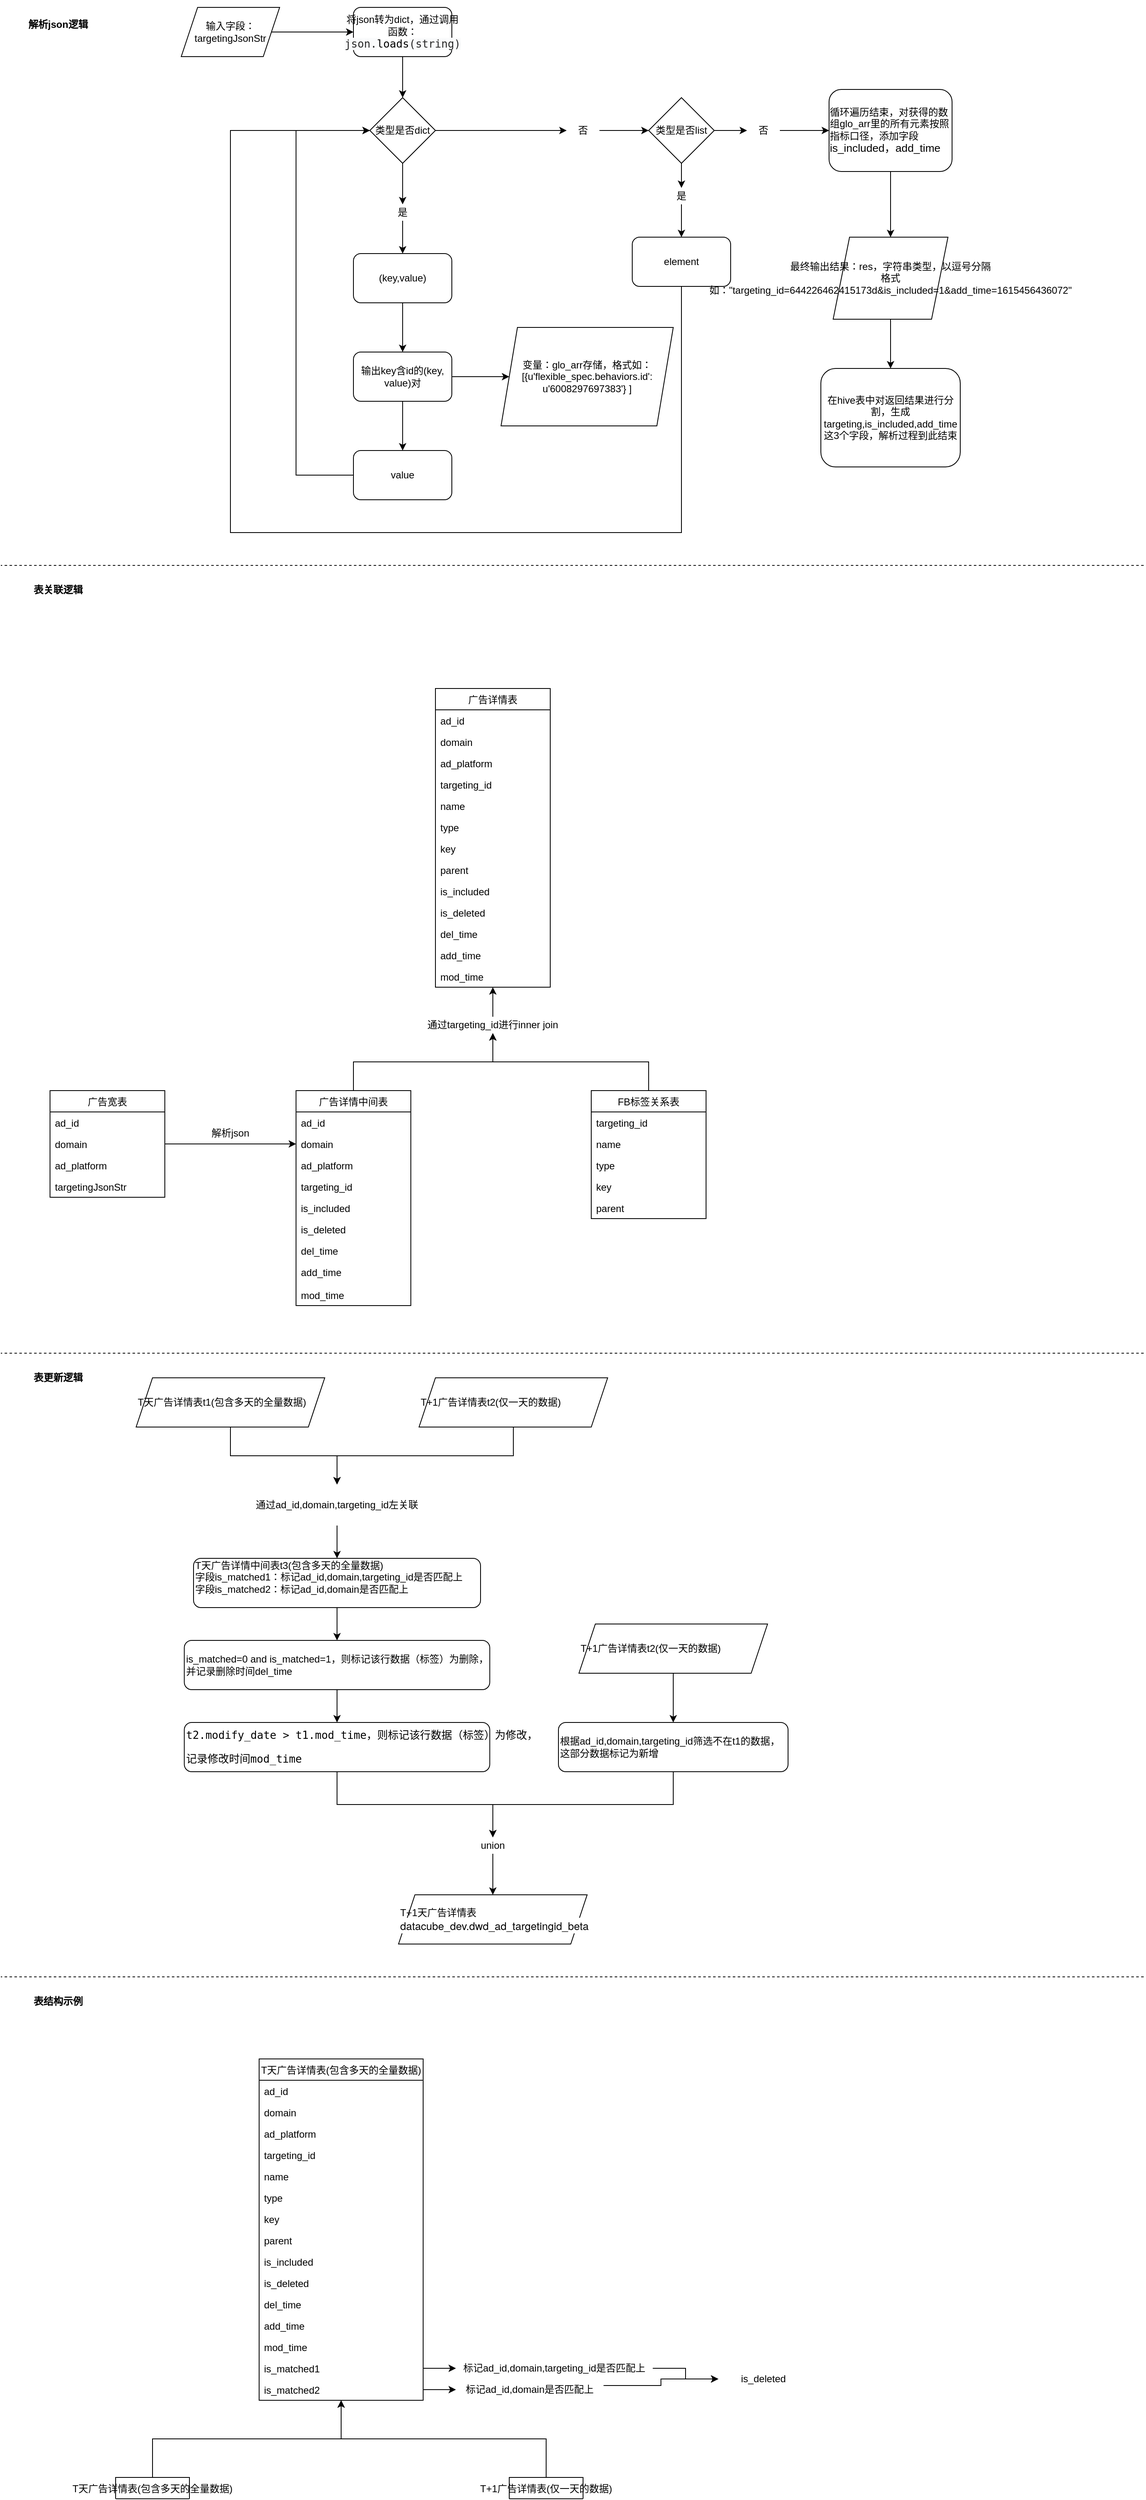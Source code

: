 <mxfile version="14.4.7" type="github">
  <diagram id="C5RBs43oDa-KdzZeNtuy" name="Page-1">
    <mxGraphModel dx="1246" dy="1846" grid="1" gridSize="10" guides="1" tooltips="1" connect="1" arrows="1" fold="1" page="1" pageScale="1" pageWidth="827" pageHeight="1169" math="0" shadow="0">
      <root>
        <mxCell id="WIyWlLk6GJQsqaUBKTNV-0" />
        <mxCell id="WIyWlLk6GJQsqaUBKTNV-1" parent="WIyWlLk6GJQsqaUBKTNV-0" />
        <mxCell id="LPrWs4KQahPL30yWFCac-6" value="广告宽表" style="swimlane;fontStyle=0;childLayout=stackLayout;horizontal=1;startSize=26;fillColor=none;horizontalStack=0;resizeParent=1;resizeParentMax=0;resizeLast=0;collapsible=1;marginBottom=0;" parent="WIyWlLk6GJQsqaUBKTNV-1" vertex="1">
          <mxGeometry x="60" y="160" width="140" height="130" as="geometry">
            <mxRectangle x="140" y="160" width="80" height="26" as="alternateBounds" />
          </mxGeometry>
        </mxCell>
        <mxCell id="LPrWs4KQahPL30yWFCac-7" value="ad_id" style="text;strokeColor=none;fillColor=none;align=left;verticalAlign=top;spacingLeft=4;spacingRight=4;overflow=hidden;rotatable=0;points=[[0,0.5],[1,0.5]];portConstraint=eastwest;" parent="LPrWs4KQahPL30yWFCac-6" vertex="1">
          <mxGeometry y="26" width="140" height="26" as="geometry" />
        </mxCell>
        <mxCell id="LPrWs4KQahPL30yWFCac-8" value="domain" style="text;strokeColor=none;fillColor=none;align=left;verticalAlign=top;spacingLeft=4;spacingRight=4;overflow=hidden;rotatable=0;points=[[0,0.5],[1,0.5]];portConstraint=eastwest;" parent="LPrWs4KQahPL30yWFCac-6" vertex="1">
          <mxGeometry y="52" width="140" height="26" as="geometry" />
        </mxCell>
        <mxCell id="LPrWs4KQahPL30yWFCac-9" value="ad_platform" style="text;strokeColor=none;fillColor=none;align=left;verticalAlign=top;spacingLeft=4;spacingRight=4;overflow=hidden;rotatable=0;points=[[0,0.5],[1,0.5]];portConstraint=eastwest;" parent="LPrWs4KQahPL30yWFCac-6" vertex="1">
          <mxGeometry y="78" width="140" height="26" as="geometry" />
        </mxCell>
        <mxCell id="LPrWs4KQahPL30yWFCac-15" value="targetingJsonStr" style="text;strokeColor=none;fillColor=none;align=left;verticalAlign=top;spacingLeft=4;spacingRight=4;overflow=hidden;rotatable=0;points=[[0,0.5],[1,0.5]];portConstraint=eastwest;" parent="LPrWs4KQahPL30yWFCac-6" vertex="1">
          <mxGeometry y="104" width="140" height="26" as="geometry" />
        </mxCell>
        <mxCell id="l9Pveb7Ex-dBYzOga9pf-4" style="edgeStyle=orthogonalEdgeStyle;rounded=0;orthogonalLoop=1;jettySize=auto;html=1;exitX=0.5;exitY=0;exitDx=0;exitDy=0;entryX=0.5;entryY=1;entryDx=0;entryDy=0;" edge="1" parent="WIyWlLk6GJQsqaUBKTNV-1" source="LPrWs4KQahPL30yWFCac-10" target="l9Pveb7Ex-dBYzOga9pf-0">
          <mxGeometry relative="1" as="geometry" />
        </mxCell>
        <mxCell id="LPrWs4KQahPL30yWFCac-10" value="FB标签关系表" style="swimlane;fontStyle=0;childLayout=stackLayout;horizontal=1;startSize=26;fillColor=none;horizontalStack=0;resizeParent=1;resizeParentMax=0;resizeLast=0;collapsible=1;marginBottom=0;" parent="WIyWlLk6GJQsqaUBKTNV-1" vertex="1">
          <mxGeometry x="720" y="160" width="140" height="156" as="geometry" />
        </mxCell>
        <mxCell id="LPrWs4KQahPL30yWFCac-76" value="targeting_id" style="text;strokeColor=none;fillColor=none;align=left;verticalAlign=top;spacingLeft=4;spacingRight=4;overflow=hidden;rotatable=0;points=[[0,0.5],[1,0.5]];portConstraint=eastwest;" parent="LPrWs4KQahPL30yWFCac-10" vertex="1">
          <mxGeometry y="26" width="140" height="26" as="geometry" />
        </mxCell>
        <mxCell id="LPrWs4KQahPL30yWFCac-77" value="name" style="text;strokeColor=none;fillColor=none;align=left;verticalAlign=top;spacingLeft=4;spacingRight=4;overflow=hidden;rotatable=0;points=[[0,0.5],[1,0.5]];portConstraint=eastwest;" parent="LPrWs4KQahPL30yWFCac-10" vertex="1">
          <mxGeometry y="52" width="140" height="26" as="geometry" />
        </mxCell>
        <mxCell id="LPrWs4KQahPL30yWFCac-78" value="type" style="text;strokeColor=none;fillColor=none;align=left;verticalAlign=top;spacingLeft=4;spacingRight=4;overflow=hidden;rotatable=0;points=[[0,0.5],[1,0.5]];portConstraint=eastwest;" parent="LPrWs4KQahPL30yWFCac-10" vertex="1">
          <mxGeometry y="78" width="140" height="26" as="geometry" />
        </mxCell>
        <mxCell id="LPrWs4KQahPL30yWFCac-79" value="key" style="text;strokeColor=none;fillColor=none;align=left;verticalAlign=top;spacingLeft=4;spacingRight=4;overflow=hidden;rotatable=0;points=[[0,0.5],[1,0.5]];portConstraint=eastwest;" parent="LPrWs4KQahPL30yWFCac-10" vertex="1">
          <mxGeometry y="104" width="140" height="26" as="geometry" />
        </mxCell>
        <mxCell id="LPrWs4KQahPL30yWFCac-80" value="parent" style="text;strokeColor=none;fillColor=none;align=left;verticalAlign=top;spacingLeft=4;spacingRight=4;overflow=hidden;rotatable=0;points=[[0,0.5],[1,0.5]];portConstraint=eastwest;" parent="LPrWs4KQahPL30yWFCac-10" vertex="1">
          <mxGeometry y="130" width="140" height="26" as="geometry" />
        </mxCell>
        <mxCell id="LPrWs4KQahPL30yWFCac-45" value="广告详情表" style="swimlane;fontStyle=0;childLayout=stackLayout;horizontal=1;startSize=26;fillColor=none;horizontalStack=0;resizeParent=1;resizeParentMax=0;resizeLast=0;collapsible=1;marginBottom=0;" parent="WIyWlLk6GJQsqaUBKTNV-1" vertex="1">
          <mxGeometry x="530" y="-330" width="140" height="364" as="geometry">
            <mxRectangle x="530" y="-330" width="90" height="26" as="alternateBounds" />
          </mxGeometry>
        </mxCell>
        <mxCell id="LPrWs4KQahPL30yWFCac-46" value="ad_id" style="text;strokeColor=none;fillColor=none;align=left;verticalAlign=top;spacingLeft=4;spacingRight=4;overflow=hidden;rotatable=0;points=[[0,0.5],[1,0.5]];portConstraint=eastwest;" parent="LPrWs4KQahPL30yWFCac-45" vertex="1">
          <mxGeometry y="26" width="140" height="26" as="geometry" />
        </mxCell>
        <mxCell id="LPrWs4KQahPL30yWFCac-47" value="domain" style="text;strokeColor=none;fillColor=none;align=left;verticalAlign=top;spacingLeft=4;spacingRight=4;overflow=hidden;rotatable=0;points=[[0,0.5],[1,0.5]];portConstraint=eastwest;" parent="LPrWs4KQahPL30yWFCac-45" vertex="1">
          <mxGeometry y="52" width="140" height="26" as="geometry" />
        </mxCell>
        <mxCell id="LPrWs4KQahPL30yWFCac-53" value="ad_platform" style="text;strokeColor=none;fillColor=none;align=left;verticalAlign=top;spacingLeft=4;spacingRight=4;overflow=hidden;rotatable=0;points=[[0,0.5],[1,0.5]];portConstraint=eastwest;" parent="LPrWs4KQahPL30yWFCac-45" vertex="1">
          <mxGeometry y="78" width="140" height="26" as="geometry" />
        </mxCell>
        <mxCell id="LPrWs4KQahPL30yWFCac-54" value="targeting_id" style="text;strokeColor=none;fillColor=none;align=left;verticalAlign=top;spacingLeft=4;spacingRight=4;overflow=hidden;rotatable=0;points=[[0,0.5],[1,0.5]];portConstraint=eastwest;" parent="LPrWs4KQahPL30yWFCac-45" vertex="1">
          <mxGeometry y="104" width="140" height="26" as="geometry" />
        </mxCell>
        <mxCell id="LPrWs4KQahPL30yWFCac-55" value="name" style="text;strokeColor=none;fillColor=none;align=left;verticalAlign=top;spacingLeft=4;spacingRight=4;overflow=hidden;rotatable=0;points=[[0,0.5],[1,0.5]];portConstraint=eastwest;" parent="LPrWs4KQahPL30yWFCac-45" vertex="1">
          <mxGeometry y="130" width="140" height="26" as="geometry" />
        </mxCell>
        <mxCell id="LPrWs4KQahPL30yWFCac-48" value="type" style="text;strokeColor=none;fillColor=none;align=left;verticalAlign=top;spacingLeft=4;spacingRight=4;overflow=hidden;rotatable=0;points=[[0,0.5],[1,0.5]];portConstraint=eastwest;" parent="LPrWs4KQahPL30yWFCac-45" vertex="1">
          <mxGeometry y="156" width="140" height="26" as="geometry" />
        </mxCell>
        <mxCell id="LPrWs4KQahPL30yWFCac-57" value="key" style="text;strokeColor=none;fillColor=none;align=left;verticalAlign=top;spacingLeft=4;spacingRight=4;overflow=hidden;rotatable=0;points=[[0,0.5],[1,0.5]];portConstraint=eastwest;" parent="LPrWs4KQahPL30yWFCac-45" vertex="1">
          <mxGeometry y="182" width="140" height="26" as="geometry" />
        </mxCell>
        <mxCell id="LPrWs4KQahPL30yWFCac-56" value="parent" style="text;strokeColor=none;fillColor=none;align=left;verticalAlign=top;spacingLeft=4;spacingRight=4;overflow=hidden;rotatable=0;points=[[0,0.5],[1,0.5]];portConstraint=eastwest;" parent="LPrWs4KQahPL30yWFCac-45" vertex="1">
          <mxGeometry y="208" width="140" height="26" as="geometry" />
        </mxCell>
        <mxCell id="LPrWs4KQahPL30yWFCac-59" value="is_included" style="text;strokeColor=none;fillColor=none;align=left;verticalAlign=top;spacingLeft=4;spacingRight=4;overflow=hidden;rotatable=0;points=[[0,0.5],[1,0.5]];portConstraint=eastwest;" parent="LPrWs4KQahPL30yWFCac-45" vertex="1">
          <mxGeometry y="234" width="140" height="26" as="geometry" />
        </mxCell>
        <mxCell id="LPrWs4KQahPL30yWFCac-60" value="is_deleted" style="text;strokeColor=none;fillColor=none;align=left;verticalAlign=top;spacingLeft=4;spacingRight=4;overflow=hidden;rotatable=0;points=[[0,0.5],[1,0.5]];portConstraint=eastwest;" parent="LPrWs4KQahPL30yWFCac-45" vertex="1">
          <mxGeometry y="260" width="140" height="26" as="geometry" />
        </mxCell>
        <mxCell id="a3YdcTPkcFGG4K9MsBIl-57" value="del_time" style="text;strokeColor=none;fillColor=none;align=left;verticalAlign=top;spacingLeft=4;spacingRight=4;overflow=hidden;rotatable=0;points=[[0,0.5],[1,0.5]];portConstraint=eastwest;fontColor=#000000;html=0;" parent="LPrWs4KQahPL30yWFCac-45" vertex="1">
          <mxGeometry y="286" width="140" height="26" as="geometry" />
        </mxCell>
        <mxCell id="LPrWs4KQahPL30yWFCac-58" value="add_time" style="text;strokeColor=none;fillColor=none;align=left;verticalAlign=top;spacingLeft=4;spacingRight=4;overflow=hidden;rotatable=0;points=[[0,0.5],[1,0.5]];portConstraint=eastwest;" parent="LPrWs4KQahPL30yWFCac-45" vertex="1">
          <mxGeometry y="312" width="140" height="26" as="geometry" />
        </mxCell>
        <mxCell id="LPrWs4KQahPL30yWFCac-61" value="mod_time" style="text;strokeColor=none;fillColor=none;align=left;verticalAlign=top;spacingLeft=4;spacingRight=4;overflow=hidden;rotatable=0;points=[[0,0.5],[1,0.5]];portConstraint=eastwest;" parent="LPrWs4KQahPL30yWFCac-45" vertex="1">
          <mxGeometry y="338" width="140" height="26" as="geometry" />
        </mxCell>
        <mxCell id="l9Pveb7Ex-dBYzOga9pf-1" style="edgeStyle=orthogonalEdgeStyle;rounded=0;orthogonalLoop=1;jettySize=auto;html=1;exitX=0.5;exitY=0;exitDx=0;exitDy=0;" edge="1" parent="WIyWlLk6GJQsqaUBKTNV-1" source="LPrWs4KQahPL30yWFCac-68" target="l9Pveb7Ex-dBYzOga9pf-0">
          <mxGeometry relative="1" as="geometry" />
        </mxCell>
        <mxCell id="LPrWs4KQahPL30yWFCac-68" value="广告详情中间表" style="swimlane;fontStyle=0;childLayout=stackLayout;horizontal=1;startSize=26;fillColor=none;horizontalStack=0;resizeParent=1;resizeParentMax=0;resizeLast=0;collapsible=1;marginBottom=0;" parent="WIyWlLk6GJQsqaUBKTNV-1" vertex="1">
          <mxGeometry x="360" y="160" width="140" height="262" as="geometry">
            <mxRectangle x="140" y="160" width="80" height="26" as="alternateBounds" />
          </mxGeometry>
        </mxCell>
        <mxCell id="LPrWs4KQahPL30yWFCac-69" value="ad_id" style="text;strokeColor=none;fillColor=none;align=left;verticalAlign=top;spacingLeft=4;spacingRight=4;overflow=hidden;rotatable=0;points=[[0,0.5],[1,0.5]];portConstraint=eastwest;" parent="LPrWs4KQahPL30yWFCac-68" vertex="1">
          <mxGeometry y="26" width="140" height="26" as="geometry" />
        </mxCell>
        <mxCell id="LPrWs4KQahPL30yWFCac-70" value="domain" style="text;strokeColor=none;fillColor=none;align=left;verticalAlign=top;spacingLeft=4;spacingRight=4;overflow=hidden;rotatable=0;points=[[0,0.5],[1,0.5]];portConstraint=eastwest;" parent="LPrWs4KQahPL30yWFCac-68" vertex="1">
          <mxGeometry y="52" width="140" height="26" as="geometry" />
        </mxCell>
        <mxCell id="LPrWs4KQahPL30yWFCac-71" value="ad_platform" style="text;strokeColor=none;fillColor=none;align=left;verticalAlign=top;spacingLeft=4;spacingRight=4;overflow=hidden;rotatable=0;points=[[0,0.5],[1,0.5]];portConstraint=eastwest;" parent="LPrWs4KQahPL30yWFCac-68" vertex="1">
          <mxGeometry y="78" width="140" height="26" as="geometry" />
        </mxCell>
        <mxCell id="LPrWs4KQahPL30yWFCac-72" value="targeting_id" style="text;strokeColor=none;fillColor=none;align=left;verticalAlign=top;spacingLeft=4;spacingRight=4;overflow=hidden;rotatable=0;points=[[0,0.5],[1,0.5]];portConstraint=eastwest;" parent="LPrWs4KQahPL30yWFCac-68" vertex="1">
          <mxGeometry y="104" width="140" height="26" as="geometry" />
        </mxCell>
        <mxCell id="LPrWs4KQahPL30yWFCac-73" value="is_included" style="text;strokeColor=none;fillColor=none;align=left;verticalAlign=top;spacingLeft=4;spacingRight=4;overflow=hidden;rotatable=0;points=[[0,0.5],[1,0.5]];portConstraint=eastwest;" parent="LPrWs4KQahPL30yWFCac-68" vertex="1">
          <mxGeometry y="130" width="140" height="26" as="geometry" />
        </mxCell>
        <mxCell id="LPrWs4KQahPL30yWFCac-82" value="is_deleted" style="text;strokeColor=none;fillColor=none;align=left;verticalAlign=top;spacingLeft=4;spacingRight=4;overflow=hidden;rotatable=0;points=[[0,0.5],[1,0.5]];portConstraint=eastwest;" parent="LPrWs4KQahPL30yWFCac-68" vertex="1">
          <mxGeometry y="156" width="140" height="26" as="geometry" />
        </mxCell>
        <mxCell id="a3YdcTPkcFGG4K9MsBIl-58" value="del_time" style="text;strokeColor=none;fillColor=none;align=left;verticalAlign=top;spacingLeft=4;spacingRight=4;overflow=hidden;rotatable=0;points=[[0,0.5],[1,0.5]];portConstraint=eastwest;fontColor=#000000;html=0;" parent="LPrWs4KQahPL30yWFCac-68" vertex="1">
          <mxGeometry y="182" width="140" height="26" as="geometry" />
        </mxCell>
        <mxCell id="LPrWs4KQahPL30yWFCac-83" value="add_time" style="text;strokeColor=none;fillColor=none;align=left;verticalAlign=top;spacingLeft=4;spacingRight=4;overflow=hidden;rotatable=0;points=[[0,0.5],[1,0.5]];portConstraint=eastwest;" parent="LPrWs4KQahPL30yWFCac-68" vertex="1">
          <mxGeometry y="208" width="140" height="28" as="geometry" />
        </mxCell>
        <mxCell id="LPrWs4KQahPL30yWFCac-84" value="mod_time" style="text;strokeColor=none;fillColor=none;align=left;verticalAlign=top;spacingLeft=4;spacingRight=4;overflow=hidden;rotatable=0;points=[[0,0.5],[1,0.5]];portConstraint=eastwest;" parent="LPrWs4KQahPL30yWFCac-68" vertex="1">
          <mxGeometry y="236" width="140" height="26" as="geometry" />
        </mxCell>
        <mxCell id="LPrWs4KQahPL30yWFCac-74" style="edgeStyle=orthogonalEdgeStyle;rounded=0;orthogonalLoop=1;jettySize=auto;html=1;exitX=1;exitY=0.5;exitDx=0;exitDy=0;entryX=0;entryY=0.5;entryDx=0;entryDy=0;endArrow=classic;endFill=1;strokeColor=#000000;" parent="WIyWlLk6GJQsqaUBKTNV-1" source="LPrWs4KQahPL30yWFCac-8" target="LPrWs4KQahPL30yWFCac-70" edge="1">
          <mxGeometry relative="1" as="geometry" />
        </mxCell>
        <mxCell id="LPrWs4KQahPL30yWFCac-75" value="解析json" style="text;html=1;strokeColor=none;fillColor=none;align=center;verticalAlign=middle;whiteSpace=wrap;rounded=0;" parent="WIyWlLk6GJQsqaUBKTNV-1" vertex="1">
          <mxGeometry x="250" y="202" width="60" height="20" as="geometry" />
        </mxCell>
        <mxCell id="a3YdcTPkcFGG4K9MsBIl-4" style="edgeStyle=orthogonalEdgeStyle;rounded=0;orthogonalLoop=1;jettySize=auto;html=1;exitX=0.5;exitY=1;exitDx=0;exitDy=0;entryX=0.5;entryY=0;entryDx=0;entryDy=0;endArrow=classic;endFill=1;strokeColor=#000000;" parent="WIyWlLk6GJQsqaUBKTNV-1" source="a3YdcTPkcFGG4K9MsBIl-0" target="a3YdcTPkcFGG4K9MsBIl-1" edge="1">
          <mxGeometry relative="1" as="geometry" />
        </mxCell>
        <mxCell id="a3YdcTPkcFGG4K9MsBIl-0" value="将json转为dict，通过调用函数：&lt;span style=&quot;background-color: rgb(250 , 251 , 252) ; color: rgb(38 , 38 , 38) ; font-family: &amp;#34;jetbrains mono&amp;#34; , monospace ; font-size: 9.8pt&quot;&gt;json.&lt;/span&gt;&lt;span style=&quot;font-family: &amp;#34;jetbrains mono&amp;#34; , monospace ; font-size: 9.8pt&quot;&gt;loads&lt;/span&gt;&lt;span style=&quot;background-color: rgb(250 , 251 , 252) ; color: rgb(38 , 38 , 38) ; font-family: &amp;#34;jetbrains mono&amp;#34; , monospace ; font-size: 9.8pt&quot;&gt;(string)&lt;/span&gt;" style="rounded=1;whiteSpace=wrap;html=1;" parent="WIyWlLk6GJQsqaUBKTNV-1" vertex="1">
          <mxGeometry x="430" y="-1160" width="120" height="60" as="geometry" />
        </mxCell>
        <mxCell id="a3YdcTPkcFGG4K9MsBIl-5" style="edgeStyle=orthogonalEdgeStyle;rounded=0;orthogonalLoop=1;jettySize=auto;html=1;exitX=0.5;exitY=1;exitDx=0;exitDy=0;endArrow=classic;endFill=1;strokeColor=#000000;" parent="WIyWlLk6GJQsqaUBKTNV-1" source="a3YdcTPkcFGG4K9MsBIl-35" target="a3YdcTPkcFGG4K9MsBIl-2" edge="1">
          <mxGeometry relative="1" as="geometry" />
        </mxCell>
        <object label="" 否="" id="a3YdcTPkcFGG4K9MsBIl-12">
          <mxCell style="edgeStyle=orthogonalEdgeStyle;rounded=0;orthogonalLoop=1;jettySize=auto;html=1;exitX=1;exitY=0.5;exitDx=0;exitDy=0;entryX=0;entryY=0.5;entryDx=0;entryDy=0;endArrow=classic;endFill=1;strokeColor=#000000;" parent="WIyWlLk6GJQsqaUBKTNV-1" source="a3YdcTPkcFGG4K9MsBIl-24" target="a3YdcTPkcFGG4K9MsBIl-11" edge="1">
            <mxGeometry relative="1" as="geometry" />
          </mxCell>
        </object>
        <mxCell id="a3YdcTPkcFGG4K9MsBIl-1" value="类型是否dict" style="rhombus;whiteSpace=wrap;html=1;" parent="WIyWlLk6GJQsqaUBKTNV-1" vertex="1">
          <mxGeometry x="450" y="-1050" width="80" height="80" as="geometry" />
        </mxCell>
        <mxCell id="a3YdcTPkcFGG4K9MsBIl-28" style="edgeStyle=orthogonalEdgeStyle;rounded=0;orthogonalLoop=1;jettySize=auto;html=1;exitX=0.5;exitY=1;exitDx=0;exitDy=0;entryX=0.5;entryY=0;entryDx=0;entryDy=0;endArrow=classic;endFill=1;strokeColor=#000000;" parent="WIyWlLk6GJQsqaUBKTNV-1" source="a3YdcTPkcFGG4K9MsBIl-2" target="a3YdcTPkcFGG4K9MsBIl-21" edge="1">
          <mxGeometry relative="1" as="geometry" />
        </mxCell>
        <mxCell id="a3YdcTPkcFGG4K9MsBIl-2" value="(key,value)" style="rounded=1;whiteSpace=wrap;html=1;" parent="WIyWlLk6GJQsqaUBKTNV-1" vertex="1">
          <mxGeometry x="430" y="-860" width="120" height="60" as="geometry" />
        </mxCell>
        <mxCell id="a3YdcTPkcFGG4K9MsBIl-14" style="edgeStyle=orthogonalEdgeStyle;rounded=0;orthogonalLoop=1;jettySize=auto;html=1;exitX=0.5;exitY=1;exitDx=0;exitDy=0;entryX=0.5;entryY=0;entryDx=0;entryDy=0;endArrow=classic;endFill=1;strokeColor=#000000;" parent="WIyWlLk6GJQsqaUBKTNV-1" source="a3YdcTPkcFGG4K9MsBIl-38" target="a3YdcTPkcFGG4K9MsBIl-13" edge="1">
          <mxGeometry relative="1" as="geometry" />
        </mxCell>
        <mxCell id="a3YdcTPkcFGG4K9MsBIl-33" style="edgeStyle=orthogonalEdgeStyle;rounded=0;orthogonalLoop=1;jettySize=auto;html=1;exitX=1;exitY=0.5;exitDx=0;exitDy=0;endArrow=classic;endFill=1;strokeColor=#000000;entryX=0;entryY=0.5;entryDx=0;entryDy=0;" parent="WIyWlLk6GJQsqaUBKTNV-1" source="a3YdcTPkcFGG4K9MsBIl-41" target="a3YdcTPkcFGG4K9MsBIl-34" edge="1">
          <mxGeometry relative="1" as="geometry">
            <mxPoint x="980" y="-1010" as="targetPoint" />
          </mxGeometry>
        </mxCell>
        <mxCell id="a3YdcTPkcFGG4K9MsBIl-11" value="类型是否list" style="rhombus;whiteSpace=wrap;html=1;" parent="WIyWlLk6GJQsqaUBKTNV-1" vertex="1">
          <mxGeometry x="790" y="-1050" width="80" height="80" as="geometry" />
        </mxCell>
        <mxCell id="a3YdcTPkcFGG4K9MsBIl-40" style="edgeStyle=orthogonalEdgeStyle;rounded=0;orthogonalLoop=1;jettySize=auto;html=1;exitX=0.5;exitY=1;exitDx=0;exitDy=0;entryX=0;entryY=0.5;entryDx=0;entryDy=0;endArrow=classic;endFill=1;strokeColor=#000000;" parent="WIyWlLk6GJQsqaUBKTNV-1" source="a3YdcTPkcFGG4K9MsBIl-13" target="a3YdcTPkcFGG4K9MsBIl-1" edge="1">
          <mxGeometry relative="1" as="geometry">
            <Array as="points">
              <mxPoint x="830" y="-520" />
              <mxPoint x="280" y="-520" />
              <mxPoint x="280" y="-1010" />
            </Array>
          </mxGeometry>
        </mxCell>
        <mxCell id="a3YdcTPkcFGG4K9MsBIl-13" value="element" style="rounded=1;whiteSpace=wrap;html=1;" parent="WIyWlLk6GJQsqaUBKTNV-1" vertex="1">
          <mxGeometry x="770" y="-880" width="120" height="60" as="geometry" />
        </mxCell>
        <mxCell id="a3YdcTPkcFGG4K9MsBIl-31" style="edgeStyle=orthogonalEdgeStyle;rounded=0;orthogonalLoop=1;jettySize=auto;html=1;exitX=0.5;exitY=1;exitDx=0;exitDy=0;entryX=0.5;entryY=0;entryDx=0;entryDy=0;endArrow=classic;endFill=1;strokeColor=#000000;" parent="WIyWlLk6GJQsqaUBKTNV-1" source="a3YdcTPkcFGG4K9MsBIl-21" target="a3YdcTPkcFGG4K9MsBIl-29" edge="1">
          <mxGeometry relative="1" as="geometry" />
        </mxCell>
        <mxCell id="a3YdcTPkcFGG4K9MsBIl-46" style="edgeStyle=orthogonalEdgeStyle;rounded=0;orthogonalLoop=1;jettySize=auto;html=1;entryX=0;entryY=0.5;entryDx=0;entryDy=0;endArrow=classic;endFill=1;strokeColor=#000000;" parent="WIyWlLk6GJQsqaUBKTNV-1" source="a3YdcTPkcFGG4K9MsBIl-21" target="a3YdcTPkcFGG4K9MsBIl-45" edge="1">
          <mxGeometry relative="1" as="geometry" />
        </mxCell>
        <mxCell id="a3YdcTPkcFGG4K9MsBIl-21" value="输出key含id的(key, value)对" style="rounded=1;whiteSpace=wrap;html=1;" parent="WIyWlLk6GJQsqaUBKTNV-1" vertex="1">
          <mxGeometry x="430" y="-740" width="120" height="60" as="geometry" />
        </mxCell>
        <mxCell id="a3YdcTPkcFGG4K9MsBIl-24" value="否" style="text;html=1;strokeColor=none;fillColor=none;align=center;verticalAlign=middle;whiteSpace=wrap;rounded=0;" parent="WIyWlLk6GJQsqaUBKTNV-1" vertex="1">
          <mxGeometry x="690" y="-1020" width="40" height="20" as="geometry" />
        </mxCell>
        <object label="" 否="" id="a3YdcTPkcFGG4K9MsBIl-25">
          <mxCell style="edgeStyle=orthogonalEdgeStyle;rounded=0;orthogonalLoop=1;jettySize=auto;html=1;exitX=1;exitY=0.5;exitDx=0;exitDy=0;entryX=0;entryY=0.5;entryDx=0;entryDy=0;endArrow=classic;endFill=1;strokeColor=#000000;" parent="WIyWlLk6GJQsqaUBKTNV-1" source="a3YdcTPkcFGG4K9MsBIl-1" target="a3YdcTPkcFGG4K9MsBIl-24" edge="1">
            <mxGeometry relative="1" as="geometry">
              <mxPoint x="630" y="-1010" as="sourcePoint" />
              <mxPoint x="730" y="-1010" as="targetPoint" />
            </mxGeometry>
          </mxCell>
        </object>
        <mxCell id="a3YdcTPkcFGG4K9MsBIl-32" style="edgeStyle=orthogonalEdgeStyle;rounded=0;orthogonalLoop=1;jettySize=auto;html=1;exitX=0;exitY=0.5;exitDx=0;exitDy=0;entryX=0;entryY=0.5;entryDx=0;entryDy=0;endArrow=classic;endFill=1;strokeColor=#000000;" parent="WIyWlLk6GJQsqaUBKTNV-1" source="a3YdcTPkcFGG4K9MsBIl-29" target="a3YdcTPkcFGG4K9MsBIl-1" edge="1">
          <mxGeometry relative="1" as="geometry">
            <Array as="points">
              <mxPoint x="360" y="-590" />
              <mxPoint x="360" y="-1010" />
            </Array>
          </mxGeometry>
        </mxCell>
        <mxCell id="a3YdcTPkcFGG4K9MsBIl-29" value="value" style="rounded=1;whiteSpace=wrap;html=1;" parent="WIyWlLk6GJQsqaUBKTNV-1" vertex="1">
          <mxGeometry x="430" y="-620" width="120" height="60" as="geometry" />
        </mxCell>
        <mxCell id="a3YdcTPkcFGG4K9MsBIl-48" style="edgeStyle=orthogonalEdgeStyle;rounded=0;orthogonalLoop=1;jettySize=auto;html=1;exitX=0.5;exitY=1;exitDx=0;exitDy=0;entryX=0.5;entryY=0;entryDx=0;entryDy=0;endArrow=classic;endFill=1;strokeColor=#000000;" parent="WIyWlLk6GJQsqaUBKTNV-1" source="a3YdcTPkcFGG4K9MsBIl-34" target="a3YdcTPkcFGG4K9MsBIl-47" edge="1">
          <mxGeometry relative="1" as="geometry" />
        </mxCell>
        <mxCell id="a3YdcTPkcFGG4K9MsBIl-34" value="&lt;div style=&quot;text-align: left&quot;&gt;&lt;span&gt;循环遍历结束，对获得的数组glo_arr里的所有元素按照指标口径，添加字段&lt;/span&gt;&lt;font face=&quot;arial&quot;&gt;&lt;span style=&quot;font-size: 13.333px ; background-color: rgb(255 , 255 , 255)&quot;&gt;is_included，add_time&lt;/span&gt;&lt;/font&gt;&lt;/div&gt;" style="rounded=1;whiteSpace=wrap;html=1;" parent="WIyWlLk6GJQsqaUBKTNV-1" vertex="1">
          <mxGeometry x="1010" y="-1060" width="150" height="100" as="geometry" />
        </mxCell>
        <mxCell id="a3YdcTPkcFGG4K9MsBIl-35" value="是" style="text;html=1;strokeColor=none;fillColor=none;align=center;verticalAlign=middle;whiteSpace=wrap;rounded=0;" parent="WIyWlLk6GJQsqaUBKTNV-1" vertex="1">
          <mxGeometry x="470" y="-920" width="40" height="20" as="geometry" />
        </mxCell>
        <mxCell id="a3YdcTPkcFGG4K9MsBIl-36" style="edgeStyle=orthogonalEdgeStyle;rounded=0;orthogonalLoop=1;jettySize=auto;html=1;exitX=0.5;exitY=1;exitDx=0;exitDy=0;endArrow=classic;endFill=1;strokeColor=#000000;" parent="WIyWlLk6GJQsqaUBKTNV-1" source="a3YdcTPkcFGG4K9MsBIl-1" target="a3YdcTPkcFGG4K9MsBIl-35" edge="1">
          <mxGeometry relative="1" as="geometry">
            <mxPoint x="490" y="-950" as="sourcePoint" />
            <mxPoint x="490" y="-900" as="targetPoint" />
          </mxGeometry>
        </mxCell>
        <mxCell id="a3YdcTPkcFGG4K9MsBIl-38" value="是" style="text;html=1;strokeColor=none;fillColor=none;align=center;verticalAlign=middle;whiteSpace=wrap;rounded=0;" parent="WIyWlLk6GJQsqaUBKTNV-1" vertex="1">
          <mxGeometry x="810" y="-940" width="40" height="20" as="geometry" />
        </mxCell>
        <mxCell id="a3YdcTPkcFGG4K9MsBIl-39" style="edgeStyle=orthogonalEdgeStyle;rounded=0;orthogonalLoop=1;jettySize=auto;html=1;exitX=0.5;exitY=1;exitDx=0;exitDy=0;entryX=0.5;entryY=0;entryDx=0;entryDy=0;endArrow=classic;endFill=1;strokeColor=#000000;" parent="WIyWlLk6GJQsqaUBKTNV-1" source="a3YdcTPkcFGG4K9MsBIl-11" target="a3YdcTPkcFGG4K9MsBIl-38" edge="1">
          <mxGeometry relative="1" as="geometry">
            <mxPoint x="830" y="-970" as="sourcePoint" />
            <mxPoint x="830" y="-880" as="targetPoint" />
          </mxGeometry>
        </mxCell>
        <mxCell id="a3YdcTPkcFGG4K9MsBIl-41" value="否" style="text;html=1;strokeColor=none;fillColor=none;align=center;verticalAlign=middle;whiteSpace=wrap;rounded=0;" parent="WIyWlLk6GJQsqaUBKTNV-1" vertex="1">
          <mxGeometry x="910" y="-1020" width="40" height="20" as="geometry" />
        </mxCell>
        <mxCell id="a3YdcTPkcFGG4K9MsBIl-42" style="edgeStyle=orthogonalEdgeStyle;rounded=0;orthogonalLoop=1;jettySize=auto;html=1;exitX=1;exitY=0.5;exitDx=0;exitDy=0;endArrow=classic;endFill=1;strokeColor=#000000;" parent="WIyWlLk6GJQsqaUBKTNV-1" source="a3YdcTPkcFGG4K9MsBIl-11" target="a3YdcTPkcFGG4K9MsBIl-41" edge="1">
          <mxGeometry relative="1" as="geometry">
            <mxPoint x="980" y="-1010" as="targetPoint" />
            <mxPoint x="870" y="-1010" as="sourcePoint" />
          </mxGeometry>
        </mxCell>
        <mxCell id="a3YdcTPkcFGG4K9MsBIl-49" style="edgeStyle=orthogonalEdgeStyle;rounded=0;orthogonalLoop=1;jettySize=auto;html=1;exitX=1;exitY=0.5;exitDx=0;exitDy=0;endArrow=classic;endFill=1;strokeColor=#000000;" parent="WIyWlLk6GJQsqaUBKTNV-1" source="a3YdcTPkcFGG4K9MsBIl-43" target="a3YdcTPkcFGG4K9MsBIl-0" edge="1">
          <mxGeometry relative="1" as="geometry" />
        </mxCell>
        <mxCell id="a3YdcTPkcFGG4K9MsBIl-43" value="输入字段：&lt;span style=&quot;text-align: left&quot;&gt;targetingJsonStr&lt;/span&gt;" style="shape=parallelogram;perimeter=parallelogramPerimeter;whiteSpace=wrap;html=1;fixedSize=1;" parent="WIyWlLk6GJQsqaUBKTNV-1" vertex="1">
          <mxGeometry x="220" y="-1160" width="120" height="60" as="geometry" />
        </mxCell>
        <mxCell id="a3YdcTPkcFGG4K9MsBIl-45" value="变量：glo_arr存储，格式如：[{u&#39;flexible_spec.behaviors.id&#39;: u&#39;6008297697383&#39;} ]" style="shape=parallelogram;perimeter=parallelogramPerimeter;whiteSpace=wrap;html=1;fixedSize=1;" parent="WIyWlLk6GJQsqaUBKTNV-1" vertex="1">
          <mxGeometry x="610" y="-770" width="210" height="120" as="geometry" />
        </mxCell>
        <mxCell id="a3YdcTPkcFGG4K9MsBIl-154" style="edgeStyle=orthogonalEdgeStyle;rounded=0;orthogonalLoop=1;jettySize=auto;html=1;exitX=0.5;exitY=1;exitDx=0;exitDy=0;endArrow=classic;endFill=1;strokeColor=#000000;fontColor=#000000;" parent="WIyWlLk6GJQsqaUBKTNV-1" source="a3YdcTPkcFGG4K9MsBIl-47" target="a3YdcTPkcFGG4K9MsBIl-153" edge="1">
          <mxGeometry relative="1" as="geometry" />
        </mxCell>
        <mxCell id="a3YdcTPkcFGG4K9MsBIl-47" value="最终输出结果：res，字符串类型，以逗号分隔&lt;br&gt;格式如：&quot;targeting_id=644226462415173d&amp;amp;is_included=1&amp;amp;add_time=1615456436072&quot;" style="shape=parallelogram;perimeter=parallelogramPerimeter;whiteSpace=wrap;html=1;fixedSize=1;" parent="WIyWlLk6GJQsqaUBKTNV-1" vertex="1">
          <mxGeometry x="1015" y="-880" width="140" height="100" as="geometry" />
        </mxCell>
        <mxCell id="a3YdcTPkcFGG4K9MsBIl-51" value="" style="endArrow=none;dashed=1;html=1;strokeColor=#000000;" parent="WIyWlLk6GJQsqaUBKTNV-1" edge="1">
          <mxGeometry width="50" height="50" relative="1" as="geometry">
            <mxPoint x="1393.636" y="-480" as="sourcePoint" />
            <mxPoint y="-480" as="targetPoint" />
          </mxGeometry>
        </mxCell>
        <mxCell id="a3YdcTPkcFGG4K9MsBIl-52" value="解析json逻辑" style="text;html=1;strokeColor=none;fillColor=none;align=center;verticalAlign=middle;whiteSpace=wrap;rounded=0;fontStyle=1" parent="WIyWlLk6GJQsqaUBKTNV-1" vertex="1">
          <mxGeometry y="-1169" width="140" height="60" as="geometry" />
        </mxCell>
        <mxCell id="a3YdcTPkcFGG4K9MsBIl-53" value="表关联逻辑" style="text;html=1;strokeColor=none;fillColor=none;align=center;verticalAlign=middle;whiteSpace=wrap;rounded=0;fontStyle=1" parent="WIyWlLk6GJQsqaUBKTNV-1" vertex="1">
          <mxGeometry y="-480" width="140" height="60" as="geometry" />
        </mxCell>
        <mxCell id="a3YdcTPkcFGG4K9MsBIl-59" value="" style="endArrow=none;dashed=1;html=1;strokeColor=#000000;" parent="WIyWlLk6GJQsqaUBKTNV-1" edge="1">
          <mxGeometry width="50" height="50" relative="1" as="geometry">
            <mxPoint x="1393.636" y="480" as="sourcePoint" />
            <mxPoint y="480" as="targetPoint" />
          </mxGeometry>
        </mxCell>
        <mxCell id="a3YdcTPkcFGG4K9MsBIl-60" value="表更新逻辑" style="text;html=1;strokeColor=none;fillColor=none;align=center;verticalAlign=middle;whiteSpace=wrap;rounded=0;fontStyle=1" parent="WIyWlLk6GJQsqaUBKTNV-1" vertex="1">
          <mxGeometry y="480" width="140" height="60" as="geometry" />
        </mxCell>
        <mxCell id="a3YdcTPkcFGG4K9MsBIl-103" style="edgeStyle=orthogonalEdgeStyle;rounded=0;orthogonalLoop=1;jettySize=auto;html=1;exitX=0.5;exitY=0;exitDx=0;exitDy=0;endArrow=classic;endFill=1;strokeColor=#000000;fontColor=#000000;" parent="WIyWlLk6GJQsqaUBKTNV-1" source="a3YdcTPkcFGG4K9MsBIl-61" target="a3YdcTPkcFGG4K9MsBIl-89" edge="1">
          <mxGeometry relative="1" as="geometry" />
        </mxCell>
        <mxCell id="a3YdcTPkcFGG4K9MsBIl-61" value="T天广告详情表(包含多天的全量数据)" style="swimlane;fontStyle=0;childLayout=stackLayout;horizontal=1;startSize=26;fillColor=none;horizontalStack=0;resizeParent=1;resizeParentMax=0;resizeLast=0;collapsible=1;marginBottom=0;" parent="WIyWlLk6GJQsqaUBKTNV-1" vertex="1" collapsed="1">
          <mxGeometry x="140" y="1850" width="90" height="26" as="geometry">
            <mxRectangle x="200" y="1190" width="200" height="364" as="alternateBounds" />
          </mxGeometry>
        </mxCell>
        <mxCell id="a3YdcTPkcFGG4K9MsBIl-62" value="ad_id" style="text;strokeColor=none;fillColor=none;align=left;verticalAlign=top;spacingLeft=4;spacingRight=4;overflow=hidden;rotatable=0;points=[[0,0.5],[1,0.5]];portConstraint=eastwest;" parent="a3YdcTPkcFGG4K9MsBIl-61" vertex="1">
          <mxGeometry y="26" width="90" height="26" as="geometry" />
        </mxCell>
        <mxCell id="a3YdcTPkcFGG4K9MsBIl-63" value="domain" style="text;strokeColor=none;fillColor=none;align=left;verticalAlign=top;spacingLeft=4;spacingRight=4;overflow=hidden;rotatable=0;points=[[0,0.5],[1,0.5]];portConstraint=eastwest;" parent="a3YdcTPkcFGG4K9MsBIl-61" vertex="1">
          <mxGeometry y="52" width="90" height="26" as="geometry" />
        </mxCell>
        <mxCell id="a3YdcTPkcFGG4K9MsBIl-64" value="ad_platform" style="text;strokeColor=none;fillColor=none;align=left;verticalAlign=top;spacingLeft=4;spacingRight=4;overflow=hidden;rotatable=0;points=[[0,0.5],[1,0.5]];portConstraint=eastwest;" parent="a3YdcTPkcFGG4K9MsBIl-61" vertex="1">
          <mxGeometry y="78" width="90" height="26" as="geometry" />
        </mxCell>
        <mxCell id="a3YdcTPkcFGG4K9MsBIl-65" value="targeting_id" style="text;strokeColor=none;fillColor=none;align=left;verticalAlign=top;spacingLeft=4;spacingRight=4;overflow=hidden;rotatable=0;points=[[0,0.5],[1,0.5]];portConstraint=eastwest;" parent="a3YdcTPkcFGG4K9MsBIl-61" vertex="1">
          <mxGeometry y="104" width="90" height="26" as="geometry" />
        </mxCell>
        <mxCell id="a3YdcTPkcFGG4K9MsBIl-66" value="name" style="text;strokeColor=none;fillColor=none;align=left;verticalAlign=top;spacingLeft=4;spacingRight=4;overflow=hidden;rotatable=0;points=[[0,0.5],[1,0.5]];portConstraint=eastwest;" parent="a3YdcTPkcFGG4K9MsBIl-61" vertex="1">
          <mxGeometry y="130" width="90" height="26" as="geometry" />
        </mxCell>
        <mxCell id="a3YdcTPkcFGG4K9MsBIl-67" value="type" style="text;strokeColor=none;fillColor=none;align=left;verticalAlign=top;spacingLeft=4;spacingRight=4;overflow=hidden;rotatable=0;points=[[0,0.5],[1,0.5]];portConstraint=eastwest;" parent="a3YdcTPkcFGG4K9MsBIl-61" vertex="1">
          <mxGeometry y="156" width="90" height="26" as="geometry" />
        </mxCell>
        <mxCell id="a3YdcTPkcFGG4K9MsBIl-68" value="key" style="text;strokeColor=none;fillColor=none;align=left;verticalAlign=top;spacingLeft=4;spacingRight=4;overflow=hidden;rotatable=0;points=[[0,0.5],[1,0.5]];portConstraint=eastwest;" parent="a3YdcTPkcFGG4K9MsBIl-61" vertex="1">
          <mxGeometry y="182" width="90" height="26" as="geometry" />
        </mxCell>
        <mxCell id="a3YdcTPkcFGG4K9MsBIl-69" value="parent" style="text;strokeColor=none;fillColor=none;align=left;verticalAlign=top;spacingLeft=4;spacingRight=4;overflow=hidden;rotatable=0;points=[[0,0.5],[1,0.5]];portConstraint=eastwest;" parent="a3YdcTPkcFGG4K9MsBIl-61" vertex="1">
          <mxGeometry y="208" width="90" height="26" as="geometry" />
        </mxCell>
        <mxCell id="a3YdcTPkcFGG4K9MsBIl-70" value="is_included" style="text;strokeColor=none;fillColor=none;align=left;verticalAlign=top;spacingLeft=4;spacingRight=4;overflow=hidden;rotatable=0;points=[[0,0.5],[1,0.5]];portConstraint=eastwest;" parent="a3YdcTPkcFGG4K9MsBIl-61" vertex="1">
          <mxGeometry y="234" width="90" height="26" as="geometry" />
        </mxCell>
        <mxCell id="a3YdcTPkcFGG4K9MsBIl-71" value="is_deleted" style="text;strokeColor=none;fillColor=none;align=left;verticalAlign=top;spacingLeft=4;spacingRight=4;overflow=hidden;rotatable=0;points=[[0,0.5],[1,0.5]];portConstraint=eastwest;" parent="a3YdcTPkcFGG4K9MsBIl-61" vertex="1">
          <mxGeometry y="260" width="90" height="26" as="geometry" />
        </mxCell>
        <mxCell id="a3YdcTPkcFGG4K9MsBIl-72" value="del_time" style="text;strokeColor=none;fillColor=none;align=left;verticalAlign=top;spacingLeft=4;spacingRight=4;overflow=hidden;rotatable=0;points=[[0,0.5],[1,0.5]];portConstraint=eastwest;fontColor=#000000;html=0;" parent="a3YdcTPkcFGG4K9MsBIl-61" vertex="1">
          <mxGeometry y="286" width="90" height="26" as="geometry" />
        </mxCell>
        <mxCell id="a3YdcTPkcFGG4K9MsBIl-73" value="add_time" style="text;strokeColor=none;fillColor=none;align=left;verticalAlign=top;spacingLeft=4;spacingRight=4;overflow=hidden;rotatable=0;points=[[0,0.5],[1,0.5]];portConstraint=eastwest;" parent="a3YdcTPkcFGG4K9MsBIl-61" vertex="1">
          <mxGeometry y="312" width="90" height="26" as="geometry" />
        </mxCell>
        <mxCell id="a3YdcTPkcFGG4K9MsBIl-74" value="mod_time" style="text;strokeColor=none;fillColor=none;align=left;verticalAlign=top;spacingLeft=4;spacingRight=4;overflow=hidden;rotatable=0;points=[[0,0.5],[1,0.5]];portConstraint=eastwest;" parent="a3YdcTPkcFGG4K9MsBIl-61" vertex="1">
          <mxGeometry y="338" width="90" height="26" as="geometry" />
        </mxCell>
        <mxCell id="a3YdcTPkcFGG4K9MsBIl-104" style="edgeStyle=orthogonalEdgeStyle;rounded=0;orthogonalLoop=1;jettySize=auto;html=1;exitX=0.5;exitY=0;exitDx=0;exitDy=0;endArrow=classic;endFill=1;strokeColor=#000000;fontColor=#000000;" parent="WIyWlLk6GJQsqaUBKTNV-1" source="a3YdcTPkcFGG4K9MsBIl-75" target="a3YdcTPkcFGG4K9MsBIl-89" edge="1">
          <mxGeometry relative="1" as="geometry" />
        </mxCell>
        <mxCell id="a3YdcTPkcFGG4K9MsBIl-75" value="T+1广告详情表(仅一天的数据)" style="swimlane;fontStyle=0;childLayout=stackLayout;horizontal=1;startSize=26;fillColor=none;horizontalStack=0;resizeParent=1;resizeParentMax=0;resizeLast=0;collapsible=1;marginBottom=0;" parent="WIyWlLk6GJQsqaUBKTNV-1" vertex="1" collapsed="1">
          <mxGeometry x="620" y="1850" width="90" height="26" as="geometry">
            <mxRectangle x="680" y="1190" width="200" height="364" as="alternateBounds" />
          </mxGeometry>
        </mxCell>
        <mxCell id="a3YdcTPkcFGG4K9MsBIl-76" value="ad_id" style="text;strokeColor=none;fillColor=none;align=left;verticalAlign=top;spacingLeft=4;spacingRight=4;overflow=hidden;rotatable=0;points=[[0,0.5],[1,0.5]];portConstraint=eastwest;" parent="a3YdcTPkcFGG4K9MsBIl-75" vertex="1">
          <mxGeometry y="26" width="90" height="26" as="geometry" />
        </mxCell>
        <mxCell id="a3YdcTPkcFGG4K9MsBIl-77" value="domain" style="text;strokeColor=none;fillColor=none;align=left;verticalAlign=top;spacingLeft=4;spacingRight=4;overflow=hidden;rotatable=0;points=[[0,0.5],[1,0.5]];portConstraint=eastwest;" parent="a3YdcTPkcFGG4K9MsBIl-75" vertex="1">
          <mxGeometry y="52" width="90" height="26" as="geometry" />
        </mxCell>
        <mxCell id="a3YdcTPkcFGG4K9MsBIl-78" value="ad_platform" style="text;strokeColor=none;fillColor=none;align=left;verticalAlign=top;spacingLeft=4;spacingRight=4;overflow=hidden;rotatable=0;points=[[0,0.5],[1,0.5]];portConstraint=eastwest;" parent="a3YdcTPkcFGG4K9MsBIl-75" vertex="1">
          <mxGeometry y="78" width="90" height="26" as="geometry" />
        </mxCell>
        <mxCell id="a3YdcTPkcFGG4K9MsBIl-79" value="targeting_id" style="text;strokeColor=none;fillColor=none;align=left;verticalAlign=top;spacingLeft=4;spacingRight=4;overflow=hidden;rotatable=0;points=[[0,0.5],[1,0.5]];portConstraint=eastwest;" parent="a3YdcTPkcFGG4K9MsBIl-75" vertex="1">
          <mxGeometry y="104" width="90" height="26" as="geometry" />
        </mxCell>
        <mxCell id="a3YdcTPkcFGG4K9MsBIl-80" value="name" style="text;strokeColor=none;fillColor=none;align=left;verticalAlign=top;spacingLeft=4;spacingRight=4;overflow=hidden;rotatable=0;points=[[0,0.5],[1,0.5]];portConstraint=eastwest;" parent="a3YdcTPkcFGG4K9MsBIl-75" vertex="1">
          <mxGeometry y="130" width="90" height="26" as="geometry" />
        </mxCell>
        <mxCell id="a3YdcTPkcFGG4K9MsBIl-81" value="type" style="text;strokeColor=none;fillColor=none;align=left;verticalAlign=top;spacingLeft=4;spacingRight=4;overflow=hidden;rotatable=0;points=[[0,0.5],[1,0.5]];portConstraint=eastwest;" parent="a3YdcTPkcFGG4K9MsBIl-75" vertex="1">
          <mxGeometry y="156" width="90" height="26" as="geometry" />
        </mxCell>
        <mxCell id="a3YdcTPkcFGG4K9MsBIl-82" value="key" style="text;strokeColor=none;fillColor=none;align=left;verticalAlign=top;spacingLeft=4;spacingRight=4;overflow=hidden;rotatable=0;points=[[0,0.5],[1,0.5]];portConstraint=eastwest;" parent="a3YdcTPkcFGG4K9MsBIl-75" vertex="1">
          <mxGeometry y="182" width="90" height="26" as="geometry" />
        </mxCell>
        <mxCell id="a3YdcTPkcFGG4K9MsBIl-83" value="parent" style="text;strokeColor=none;fillColor=none;align=left;verticalAlign=top;spacingLeft=4;spacingRight=4;overflow=hidden;rotatable=0;points=[[0,0.5],[1,0.5]];portConstraint=eastwest;" parent="a3YdcTPkcFGG4K9MsBIl-75" vertex="1">
          <mxGeometry y="208" width="90" height="26" as="geometry" />
        </mxCell>
        <mxCell id="a3YdcTPkcFGG4K9MsBIl-84" value="is_included" style="text;strokeColor=none;fillColor=none;align=left;verticalAlign=top;spacingLeft=4;spacingRight=4;overflow=hidden;rotatable=0;points=[[0,0.5],[1,0.5]];portConstraint=eastwest;" parent="a3YdcTPkcFGG4K9MsBIl-75" vertex="1">
          <mxGeometry y="234" width="90" height="26" as="geometry" />
        </mxCell>
        <mxCell id="a3YdcTPkcFGG4K9MsBIl-85" value="is_deleted" style="text;strokeColor=none;fillColor=none;align=left;verticalAlign=top;spacingLeft=4;spacingRight=4;overflow=hidden;rotatable=0;points=[[0,0.5],[1,0.5]];portConstraint=eastwest;" parent="a3YdcTPkcFGG4K9MsBIl-75" vertex="1">
          <mxGeometry y="260" width="90" height="26" as="geometry" />
        </mxCell>
        <mxCell id="a3YdcTPkcFGG4K9MsBIl-86" value="del_time" style="text;strokeColor=none;fillColor=none;align=left;verticalAlign=top;spacingLeft=4;spacingRight=4;overflow=hidden;rotatable=0;points=[[0,0.5],[1,0.5]];portConstraint=eastwest;fontColor=#000000;html=0;" parent="a3YdcTPkcFGG4K9MsBIl-75" vertex="1">
          <mxGeometry y="286" width="90" height="26" as="geometry" />
        </mxCell>
        <mxCell id="a3YdcTPkcFGG4K9MsBIl-87" value="add_time" style="text;strokeColor=none;fillColor=none;align=left;verticalAlign=top;spacingLeft=4;spacingRight=4;overflow=hidden;rotatable=0;points=[[0,0.5],[1,0.5]];portConstraint=eastwest;" parent="a3YdcTPkcFGG4K9MsBIl-75" vertex="1">
          <mxGeometry y="312" width="90" height="26" as="geometry" />
        </mxCell>
        <mxCell id="a3YdcTPkcFGG4K9MsBIl-88" value="mod_time" style="text;strokeColor=none;fillColor=none;align=left;verticalAlign=top;spacingLeft=4;spacingRight=4;overflow=hidden;rotatable=0;points=[[0,0.5],[1,0.5]];portConstraint=eastwest;" parent="a3YdcTPkcFGG4K9MsBIl-75" vertex="1">
          <mxGeometry y="338" width="90" height="26" as="geometry" />
        </mxCell>
        <mxCell id="a3YdcTPkcFGG4K9MsBIl-89" value="T天广告详情表(包含多天的全量数据)" style="swimlane;fontStyle=0;childLayout=stackLayout;horizontal=1;startSize=26;fillColor=none;horizontalStack=0;resizeParent=1;resizeParentMax=0;resizeLast=0;collapsible=1;marginBottom=0;" parent="WIyWlLk6GJQsqaUBKTNV-1" vertex="1">
          <mxGeometry x="315" y="1340" width="200" height="416" as="geometry">
            <mxRectangle x="530" y="-330" width="90" height="26" as="alternateBounds" />
          </mxGeometry>
        </mxCell>
        <mxCell id="a3YdcTPkcFGG4K9MsBIl-90" value="ad_id" style="text;strokeColor=none;fillColor=none;align=left;verticalAlign=top;spacingLeft=4;spacingRight=4;overflow=hidden;rotatable=0;points=[[0,0.5],[1,0.5]];portConstraint=eastwest;" parent="a3YdcTPkcFGG4K9MsBIl-89" vertex="1">
          <mxGeometry y="26" width="200" height="26" as="geometry" />
        </mxCell>
        <mxCell id="a3YdcTPkcFGG4K9MsBIl-91" value="domain" style="text;strokeColor=none;fillColor=none;align=left;verticalAlign=top;spacingLeft=4;spacingRight=4;overflow=hidden;rotatable=0;points=[[0,0.5],[1,0.5]];portConstraint=eastwest;" parent="a3YdcTPkcFGG4K9MsBIl-89" vertex="1">
          <mxGeometry y="52" width="200" height="26" as="geometry" />
        </mxCell>
        <mxCell id="a3YdcTPkcFGG4K9MsBIl-92" value="ad_platform" style="text;strokeColor=none;fillColor=none;align=left;verticalAlign=top;spacingLeft=4;spacingRight=4;overflow=hidden;rotatable=0;points=[[0,0.5],[1,0.5]];portConstraint=eastwest;" parent="a3YdcTPkcFGG4K9MsBIl-89" vertex="1">
          <mxGeometry y="78" width="200" height="26" as="geometry" />
        </mxCell>
        <mxCell id="a3YdcTPkcFGG4K9MsBIl-93" value="targeting_id" style="text;strokeColor=none;fillColor=none;align=left;verticalAlign=top;spacingLeft=4;spacingRight=4;overflow=hidden;rotatable=0;points=[[0,0.5],[1,0.5]];portConstraint=eastwest;" parent="a3YdcTPkcFGG4K9MsBIl-89" vertex="1">
          <mxGeometry y="104" width="200" height="26" as="geometry" />
        </mxCell>
        <mxCell id="a3YdcTPkcFGG4K9MsBIl-94" value="name" style="text;strokeColor=none;fillColor=none;align=left;verticalAlign=top;spacingLeft=4;spacingRight=4;overflow=hidden;rotatable=0;points=[[0,0.5],[1,0.5]];portConstraint=eastwest;" parent="a3YdcTPkcFGG4K9MsBIl-89" vertex="1">
          <mxGeometry y="130" width="200" height="26" as="geometry" />
        </mxCell>
        <mxCell id="a3YdcTPkcFGG4K9MsBIl-95" value="type" style="text;strokeColor=none;fillColor=none;align=left;verticalAlign=top;spacingLeft=4;spacingRight=4;overflow=hidden;rotatable=0;points=[[0,0.5],[1,0.5]];portConstraint=eastwest;" parent="a3YdcTPkcFGG4K9MsBIl-89" vertex="1">
          <mxGeometry y="156" width="200" height="26" as="geometry" />
        </mxCell>
        <mxCell id="a3YdcTPkcFGG4K9MsBIl-96" value="key" style="text;strokeColor=none;fillColor=none;align=left;verticalAlign=top;spacingLeft=4;spacingRight=4;overflow=hidden;rotatable=0;points=[[0,0.5],[1,0.5]];portConstraint=eastwest;" parent="a3YdcTPkcFGG4K9MsBIl-89" vertex="1">
          <mxGeometry y="182" width="200" height="26" as="geometry" />
        </mxCell>
        <mxCell id="a3YdcTPkcFGG4K9MsBIl-97" value="parent" style="text;strokeColor=none;fillColor=none;align=left;verticalAlign=top;spacingLeft=4;spacingRight=4;overflow=hidden;rotatable=0;points=[[0,0.5],[1,0.5]];portConstraint=eastwest;" parent="a3YdcTPkcFGG4K9MsBIl-89" vertex="1">
          <mxGeometry y="208" width="200" height="26" as="geometry" />
        </mxCell>
        <mxCell id="a3YdcTPkcFGG4K9MsBIl-98" value="is_included" style="text;strokeColor=none;fillColor=none;align=left;verticalAlign=top;spacingLeft=4;spacingRight=4;overflow=hidden;rotatable=0;points=[[0,0.5],[1,0.5]];portConstraint=eastwest;" parent="a3YdcTPkcFGG4K9MsBIl-89" vertex="1">
          <mxGeometry y="234" width="200" height="26" as="geometry" />
        </mxCell>
        <mxCell id="a3YdcTPkcFGG4K9MsBIl-99" value="is_deleted" style="text;strokeColor=none;fillColor=none;align=left;verticalAlign=top;spacingLeft=4;spacingRight=4;overflow=hidden;rotatable=0;points=[[0,0.5],[1,0.5]];portConstraint=eastwest;" parent="a3YdcTPkcFGG4K9MsBIl-89" vertex="1">
          <mxGeometry y="260" width="200" height="26" as="geometry" />
        </mxCell>
        <mxCell id="a3YdcTPkcFGG4K9MsBIl-100" value="del_time" style="text;strokeColor=none;fillColor=none;align=left;verticalAlign=top;spacingLeft=4;spacingRight=4;overflow=hidden;rotatable=0;points=[[0,0.5],[1,0.5]];portConstraint=eastwest;fontColor=#000000;html=0;" parent="a3YdcTPkcFGG4K9MsBIl-89" vertex="1">
          <mxGeometry y="286" width="200" height="26" as="geometry" />
        </mxCell>
        <mxCell id="a3YdcTPkcFGG4K9MsBIl-101" value="add_time" style="text;strokeColor=none;fillColor=none;align=left;verticalAlign=top;spacingLeft=4;spacingRight=4;overflow=hidden;rotatable=0;points=[[0,0.5],[1,0.5]];portConstraint=eastwest;" parent="a3YdcTPkcFGG4K9MsBIl-89" vertex="1">
          <mxGeometry y="312" width="200" height="26" as="geometry" />
        </mxCell>
        <mxCell id="a3YdcTPkcFGG4K9MsBIl-102" value="mod_time" style="text;strokeColor=none;fillColor=none;align=left;verticalAlign=top;spacingLeft=4;spacingRight=4;overflow=hidden;rotatable=0;points=[[0,0.5],[1,0.5]];portConstraint=eastwest;" parent="a3YdcTPkcFGG4K9MsBIl-89" vertex="1">
          <mxGeometry y="338" width="200" height="26" as="geometry" />
        </mxCell>
        <mxCell id="a3YdcTPkcFGG4K9MsBIl-106" value="is_matched1" style="text;strokeColor=none;fillColor=none;align=left;verticalAlign=top;spacingLeft=4;spacingRight=4;overflow=hidden;rotatable=0;points=[[0,0.5],[1,0.5]];portConstraint=eastwest;fontColor=#000000;html=0;" parent="a3YdcTPkcFGG4K9MsBIl-89" vertex="1">
          <mxGeometry y="364" width="200" height="26" as="geometry" />
        </mxCell>
        <mxCell id="a3YdcTPkcFGG4K9MsBIl-107" value="is_matched2" style="text;strokeColor=none;fillColor=none;align=left;verticalAlign=top;spacingLeft=4;spacingRight=4;overflow=hidden;rotatable=0;points=[[0,0.5],[1,0.5]];portConstraint=eastwest;fontColor=#000000;html=0;" parent="a3YdcTPkcFGG4K9MsBIl-89" vertex="1">
          <mxGeometry y="390" width="200" height="26" as="geometry" />
        </mxCell>
        <mxCell id="a3YdcTPkcFGG4K9MsBIl-117" style="edgeStyle=orthogonalEdgeStyle;rounded=0;orthogonalLoop=1;jettySize=auto;html=1;exitX=1;exitY=0.5;exitDx=0;exitDy=0;endArrow=classic;endFill=1;strokeColor=#000000;fontColor=#000000;" parent="WIyWlLk6GJQsqaUBKTNV-1" source="a3YdcTPkcFGG4K9MsBIl-108" target="a3YdcTPkcFGG4K9MsBIl-116" edge="1">
          <mxGeometry relative="1" as="geometry" />
        </mxCell>
        <mxCell id="a3YdcTPkcFGG4K9MsBIl-108" value="标记ad_id,domain,targeting_id是否匹配上" style="text;html=1;strokeColor=none;fillColor=none;align=center;verticalAlign=middle;whiteSpace=wrap;rounded=0;fontColor=#000000;" parent="WIyWlLk6GJQsqaUBKTNV-1" vertex="1">
          <mxGeometry x="555" y="1707" width="240" height="20" as="geometry" />
        </mxCell>
        <mxCell id="a3YdcTPkcFGG4K9MsBIl-118" style="edgeStyle=orthogonalEdgeStyle;rounded=0;orthogonalLoop=1;jettySize=auto;html=1;exitX=1;exitY=0.25;exitDx=0;exitDy=0;endArrow=classic;endFill=1;strokeColor=#000000;fontColor=#000000;" parent="WIyWlLk6GJQsqaUBKTNV-1" source="a3YdcTPkcFGG4K9MsBIl-109" target="a3YdcTPkcFGG4K9MsBIl-116" edge="1">
          <mxGeometry relative="1" as="geometry" />
        </mxCell>
        <mxCell id="a3YdcTPkcFGG4K9MsBIl-109" value="标记ad_id,domain是否匹配上" style="text;html=1;strokeColor=none;fillColor=none;align=center;verticalAlign=middle;whiteSpace=wrap;rounded=0;fontColor=#000000;" parent="WIyWlLk6GJQsqaUBKTNV-1" vertex="1">
          <mxGeometry x="555" y="1733" width="180" height="20" as="geometry" />
        </mxCell>
        <mxCell id="a3YdcTPkcFGG4K9MsBIl-110" style="edgeStyle=orthogonalEdgeStyle;rounded=0;orthogonalLoop=1;jettySize=auto;html=1;exitX=1;exitY=0.5;exitDx=0;exitDy=0;endArrow=classic;endFill=1;strokeColor=#000000;fontColor=#000000;" parent="WIyWlLk6GJQsqaUBKTNV-1" source="a3YdcTPkcFGG4K9MsBIl-107" target="a3YdcTPkcFGG4K9MsBIl-109" edge="1">
          <mxGeometry relative="1" as="geometry" />
        </mxCell>
        <mxCell id="a3YdcTPkcFGG4K9MsBIl-112" style="edgeStyle=orthogonalEdgeStyle;rounded=0;orthogonalLoop=1;jettySize=auto;html=1;exitX=1;exitY=0.5;exitDx=0;exitDy=0;entryX=0;entryY=0.5;entryDx=0;entryDy=0;endArrow=classic;endFill=1;strokeColor=#000000;fontColor=#000000;" parent="WIyWlLk6GJQsqaUBKTNV-1" source="a3YdcTPkcFGG4K9MsBIl-106" target="a3YdcTPkcFGG4K9MsBIl-108" edge="1">
          <mxGeometry relative="1" as="geometry" />
        </mxCell>
        <mxCell id="a3YdcTPkcFGG4K9MsBIl-116" value="is_deleted" style="text;html=1;strokeColor=none;fillColor=none;align=center;verticalAlign=middle;whiteSpace=wrap;rounded=0;fontColor=#000000;" parent="WIyWlLk6GJQsqaUBKTNV-1" vertex="1">
          <mxGeometry x="875" y="1720" width="110" height="20" as="geometry" />
        </mxCell>
        <mxCell id="a3YdcTPkcFGG4K9MsBIl-122" style="edgeStyle=orthogonalEdgeStyle;rounded=0;orthogonalLoop=1;jettySize=auto;html=1;exitX=0.5;exitY=1;exitDx=0;exitDy=0;endArrow=classic;endFill=1;strokeColor=#000000;fontColor=#000000;" parent="WIyWlLk6GJQsqaUBKTNV-1" source="a3YdcTPkcFGG4K9MsBIl-105" target="a3YdcTPkcFGG4K9MsBIl-121" edge="1">
          <mxGeometry relative="1" as="geometry" />
        </mxCell>
        <mxCell id="a3YdcTPkcFGG4K9MsBIl-130" style="edgeStyle=orthogonalEdgeStyle;rounded=0;orthogonalLoop=1;jettySize=auto;html=1;exitX=0.5;exitY=1;exitDx=0;exitDy=0;entryX=0.5;entryY=0;entryDx=0;entryDy=0;endArrow=classic;endFill=1;strokeColor=#000000;fontColor=#000000;" parent="WIyWlLk6GJQsqaUBKTNV-1" source="a3YdcTPkcFGG4K9MsBIl-121" target="a3YdcTPkcFGG4K9MsBIl-129" edge="1">
          <mxGeometry relative="1" as="geometry" />
        </mxCell>
        <mxCell id="a3YdcTPkcFGG4K9MsBIl-121" value="&lt;span style=&quot;text-align: center&quot;&gt;T天广告详情中间表t3(包含多天的全量数据)&lt;br&gt;字段&lt;/span&gt;&lt;span&gt;is_matched1：&lt;/span&gt;&lt;span style=&quot;text-align: center&quot;&gt;标记ad_id,domain,targeting_id是否匹配上&lt;br&gt;&lt;/span&gt;&lt;span style=&quot;text-align: center&quot;&gt;字段is_matched2：标记ad_id,domain是否匹配上&lt;/span&gt;&lt;span&gt;&lt;br&gt;&lt;/span&gt;&lt;span style=&quot;color: rgba(0 , 0 , 0 , 0) ; font-family: monospace ; font-size: 0px&quot;&gt;：3CmxGraphModel%3E%3Croot%3E%3CmxCell%20id%3D%220%22%2F%3E%3CmxCell%20id%3D%221%22%20parent%3D%220%22%2F%3E%3CmxCell%20id%3D%222%22%20value%3D%22%E6%A0%87%E8%AE%B0ad_id%2Cdomain%2Ctargeting_id%E6%98%AF%E5%90%A6%E5%8C%B9%E9%85%8D%E4%B8%8A%22%20style%3D%22text%3Bhtml%3D1%3BstrokeColor%3Dnone%3BfillColor%3Dnone%3Balign%3Dcenter%3BverticalAlign%3Dmiddle%3BwhiteSpace%3Dwrap%3Brounded%3D0%3BfontColor%3D%23000000%3B%22%20vertex%3D%221%22%20parent%3D%221%22%3E%3CmxGeometry%20x%3D%22680%22%20y%3D%22887%22%20width%3D%22240%22%20height%3D%2220%22%20as%3D%22geometry%22%2F%3E%3C%2FmxCell%3E%3C%2Froot%3E%3C%2FmxGraphModel%3E&lt;/span&gt;&lt;span style=&quot;text-align: center&quot;&gt;&lt;br&gt;&lt;/span&gt;" style="rounded=1;whiteSpace=wrap;html=1;fontColor=#000000;align=left;" parent="WIyWlLk6GJQsqaUBKTNV-1" vertex="1">
          <mxGeometry x="235" y="730" width="350" height="60" as="geometry" />
        </mxCell>
        <mxCell id="a3YdcTPkcFGG4K9MsBIl-105" value="通过ad_id,domain,targeting_id左关联" style="text;html=1;strokeColor=none;fillColor=none;align=center;verticalAlign=middle;whiteSpace=wrap;rounded=0;fontColor=#000000;" parent="WIyWlLk6GJQsqaUBKTNV-1" vertex="1">
          <mxGeometry x="305" y="640" width="210" height="50" as="geometry" />
        </mxCell>
        <mxCell id="a3YdcTPkcFGG4K9MsBIl-138" style="edgeStyle=orthogonalEdgeStyle;rounded=0;orthogonalLoop=1;jettySize=auto;html=1;exitX=0.5;exitY=1;exitDx=0;exitDy=0;entryX=0.5;entryY=0;entryDx=0;entryDy=0;endArrow=classic;endFill=1;strokeColor=#000000;fontColor=#000000;" parent="WIyWlLk6GJQsqaUBKTNV-1" source="a3YdcTPkcFGG4K9MsBIl-129" target="a3YdcTPkcFGG4K9MsBIl-139" edge="1">
          <mxGeometry relative="1" as="geometry">
            <mxPoint x="410" y="930" as="targetPoint" />
          </mxGeometry>
        </mxCell>
        <mxCell id="a3YdcTPkcFGG4K9MsBIl-129" value="is_matched=0 and is_matched=1，则标记该行数据（标签）为删除，并记录删除时间del_time" style="rounded=1;whiteSpace=wrap;html=1;fontColor=#000000;align=left;" parent="WIyWlLk6GJQsqaUBKTNV-1" vertex="1">
          <mxGeometry x="223.75" y="830" width="372.5" height="60" as="geometry" />
        </mxCell>
        <mxCell id="a3YdcTPkcFGG4K9MsBIl-148" style="edgeStyle=orthogonalEdgeStyle;rounded=0;orthogonalLoop=1;jettySize=auto;html=1;exitX=0.5;exitY=1;exitDx=0;exitDy=0;endArrow=classic;endFill=1;strokeColor=#000000;fontColor=#000000;" parent="WIyWlLk6GJQsqaUBKTNV-1" source="a3YdcTPkcFGG4K9MsBIl-133" target="a3YdcTPkcFGG4K9MsBIl-145" edge="1">
          <mxGeometry relative="1" as="geometry" />
        </mxCell>
        <mxCell id="a3YdcTPkcFGG4K9MsBIl-133" value="根据ad_id,domain,targeting_id筛选不在t1的数据，这部分数据标记为新增" style="rounded=1;whiteSpace=wrap;html=1;fontColor=#000000;align=left;" parent="WIyWlLk6GJQsqaUBKTNV-1" vertex="1">
          <mxGeometry x="680" y="930" width="280" height="60" as="geometry" />
        </mxCell>
        <mxCell id="a3YdcTPkcFGG4K9MsBIl-149" style="edgeStyle=orthogonalEdgeStyle;rounded=0;orthogonalLoop=1;jettySize=auto;html=1;exitX=0.5;exitY=1;exitDx=0;exitDy=0;entryX=0.5;entryY=0;entryDx=0;entryDy=0;endArrow=classic;endFill=1;strokeColor=#000000;fontColor=#000000;" parent="WIyWlLk6GJQsqaUBKTNV-1" source="a3YdcTPkcFGG4K9MsBIl-139" target="a3YdcTPkcFGG4K9MsBIl-145" edge="1">
          <mxGeometry relative="1" as="geometry" />
        </mxCell>
        <mxCell id="a3YdcTPkcFGG4K9MsBIl-139" value="&lt;pre style=&quot;font-size: 9.8pt ; font-family: &amp;#34;jetbrains mono&amp;#34; , monospace&quot;&gt;t2.modify_date &amp;gt; t1.mod_time，则标记该行数据（标签）为修改，&lt;/pre&gt;&lt;pre style=&quot;font-size: 9.8pt ; font-family: &amp;#34;jetbrains mono&amp;#34; , monospace&quot;&gt;&lt;span style=&quot;font-size: 9.8pt&quot;&gt;记录修改时间mod_time&lt;/span&gt;&lt;/pre&gt;" style="rounded=1;whiteSpace=wrap;html=1;fontColor=#000000;align=left;" parent="WIyWlLk6GJQsqaUBKTNV-1" vertex="1">
          <mxGeometry x="223.75" y="930" width="372.5" height="60" as="geometry" />
        </mxCell>
        <mxCell id="a3YdcTPkcFGG4K9MsBIl-164" style="edgeStyle=orthogonalEdgeStyle;rounded=0;orthogonalLoop=1;jettySize=auto;html=1;exitX=0.5;exitY=1;exitDx=0;exitDy=0;entryX=0.5;entryY=0;entryDx=0;entryDy=0;endArrow=classic;endFill=1;strokeColor=#000000;fontColor=#000000;" parent="WIyWlLk6GJQsqaUBKTNV-1" source="a3YdcTPkcFGG4K9MsBIl-145" target="a3YdcTPkcFGG4K9MsBIl-162" edge="1">
          <mxGeometry relative="1" as="geometry" />
        </mxCell>
        <mxCell id="a3YdcTPkcFGG4K9MsBIl-145" value="union" style="text;html=1;strokeColor=none;fillColor=none;align=center;verticalAlign=middle;whiteSpace=wrap;rounded=0;fontColor=#000000;" parent="WIyWlLk6GJQsqaUBKTNV-1" vertex="1">
          <mxGeometry x="580" y="1070" width="40" height="20" as="geometry" />
        </mxCell>
        <mxCell id="a3YdcTPkcFGG4K9MsBIl-151" value="" style="endArrow=none;dashed=1;html=1;strokeColor=#000000;" parent="WIyWlLk6GJQsqaUBKTNV-1" edge="1">
          <mxGeometry width="50" height="50" relative="1" as="geometry">
            <mxPoint x="1393.636" y="1240" as="sourcePoint" />
            <mxPoint y="1240" as="targetPoint" />
          </mxGeometry>
        </mxCell>
        <mxCell id="a3YdcTPkcFGG4K9MsBIl-152" value="表结构示例" style="text;html=1;strokeColor=none;fillColor=none;align=center;verticalAlign=middle;whiteSpace=wrap;rounded=0;fontStyle=1" parent="WIyWlLk6GJQsqaUBKTNV-1" vertex="1">
          <mxGeometry y="1240" width="140" height="60" as="geometry" />
        </mxCell>
        <mxCell id="a3YdcTPkcFGG4K9MsBIl-153" value="在hive表中对返回结果进行分割，生成targeting,is_included,add_time这3个字段，解析过程到此结束" style="rounded=1;whiteSpace=wrap;html=1;" parent="WIyWlLk6GJQsqaUBKTNV-1" vertex="1">
          <mxGeometry x="1000" y="-720" width="170" height="120" as="geometry" />
        </mxCell>
        <mxCell id="a3YdcTPkcFGG4K9MsBIl-157" style="edgeStyle=orthogonalEdgeStyle;rounded=0;orthogonalLoop=1;jettySize=auto;html=1;exitX=0.5;exitY=1;exitDx=0;exitDy=0;endArrow=classic;endFill=1;strokeColor=#000000;fontColor=#000000;" parent="WIyWlLk6GJQsqaUBKTNV-1" source="a3YdcTPkcFGG4K9MsBIl-155" target="a3YdcTPkcFGG4K9MsBIl-105" edge="1">
          <mxGeometry relative="1" as="geometry" />
        </mxCell>
        <mxCell id="a3YdcTPkcFGG4K9MsBIl-155" value="&lt;span style=&quot;text-align: center&quot;&gt;T天广告详情表t1(包含多天的全量数据)&lt;/span&gt;" style="shape=parallelogram;perimeter=parallelogramPerimeter;whiteSpace=wrap;html=1;fixedSize=1;fontColor=#000000;align=left;" parent="WIyWlLk6GJQsqaUBKTNV-1" vertex="1">
          <mxGeometry x="165" y="510" width="230" height="60" as="geometry" />
        </mxCell>
        <mxCell id="a3YdcTPkcFGG4K9MsBIl-158" style="edgeStyle=orthogonalEdgeStyle;rounded=0;orthogonalLoop=1;jettySize=auto;html=1;exitX=0.5;exitY=1;exitDx=0;exitDy=0;endArrow=classic;endFill=1;strokeColor=#000000;fontColor=#000000;" parent="WIyWlLk6GJQsqaUBKTNV-1" source="a3YdcTPkcFGG4K9MsBIl-156" target="a3YdcTPkcFGG4K9MsBIl-105" edge="1">
          <mxGeometry relative="1" as="geometry" />
        </mxCell>
        <mxCell id="a3YdcTPkcFGG4K9MsBIl-156" value="&lt;span style=&quot;text-align: center&quot;&gt;T+1广告详情表t2(仅一天的数据)&lt;/span&gt;" style="shape=parallelogram;perimeter=parallelogramPerimeter;whiteSpace=wrap;html=1;fixedSize=1;fontColor=#000000;align=left;" parent="WIyWlLk6GJQsqaUBKTNV-1" vertex="1">
          <mxGeometry x="510" y="510" width="230" height="60" as="geometry" />
        </mxCell>
        <mxCell id="a3YdcTPkcFGG4K9MsBIl-161" style="edgeStyle=orthogonalEdgeStyle;rounded=0;orthogonalLoop=1;jettySize=auto;html=1;exitX=0.5;exitY=1;exitDx=0;exitDy=0;entryX=0.5;entryY=0;entryDx=0;entryDy=0;endArrow=classic;endFill=1;strokeColor=#000000;fontColor=#000000;" parent="WIyWlLk6GJQsqaUBKTNV-1" source="a3YdcTPkcFGG4K9MsBIl-159" target="a3YdcTPkcFGG4K9MsBIl-133" edge="1">
          <mxGeometry relative="1" as="geometry" />
        </mxCell>
        <mxCell id="a3YdcTPkcFGG4K9MsBIl-159" value="&lt;span style=&quot;text-align: center&quot;&gt;T+1广告详情表t2(仅一天的数据)&lt;/span&gt;" style="shape=parallelogram;perimeter=parallelogramPerimeter;whiteSpace=wrap;html=1;fixedSize=1;fontColor=#000000;align=left;" parent="WIyWlLk6GJQsqaUBKTNV-1" vertex="1">
          <mxGeometry x="705" y="810" width="230" height="60" as="geometry" />
        </mxCell>
        <mxCell id="a3YdcTPkcFGG4K9MsBIl-162" value="&lt;span style=&quot;text-align: center&quot;&gt;T+1天广告详情表&lt;/span&gt;&lt;span style=&quot;font-family: &amp;#34;helvetica neue&amp;#34; , &amp;#34;helvetica neue&amp;#34; , &amp;#34;helvetica&amp;#34; , &amp;#34;arial&amp;#34; , &amp;#34;microsoft yahei&amp;#34; , &amp;#34;lantinghei sc&amp;#34; , &amp;#34;hiragino sans gb&amp;#34; , sans-serif ; font-size: small ; background-color: rgb(255 , 255 , 255)&quot;&gt;datacube_dev.dwd_ad_targetingid_beta&lt;/span&gt;" style="shape=parallelogram;perimeter=parallelogramPerimeter;whiteSpace=wrap;html=1;fixedSize=1;fontColor=#000000;align=left;" parent="WIyWlLk6GJQsqaUBKTNV-1" vertex="1">
          <mxGeometry x="485" y="1140" width="230" height="60" as="geometry" />
        </mxCell>
        <mxCell id="l9Pveb7Ex-dBYzOga9pf-3" style="edgeStyle=orthogonalEdgeStyle;rounded=0;orthogonalLoop=1;jettySize=auto;html=1;exitX=0.5;exitY=0;exitDx=0;exitDy=0;" edge="1" parent="WIyWlLk6GJQsqaUBKTNV-1" source="l9Pveb7Ex-dBYzOga9pf-0" target="LPrWs4KQahPL30yWFCac-45">
          <mxGeometry relative="1" as="geometry" />
        </mxCell>
        <mxCell id="l9Pveb7Ex-dBYzOga9pf-0" value="通过targeting_id进行inner join" style="text;html=1;strokeColor=none;fillColor=none;align=center;verticalAlign=middle;whiteSpace=wrap;rounded=0;" vertex="1" parent="WIyWlLk6GJQsqaUBKTNV-1">
          <mxGeometry x="505" y="70" width="190" height="20" as="geometry" />
        </mxCell>
      </root>
    </mxGraphModel>
  </diagram>
</mxfile>
